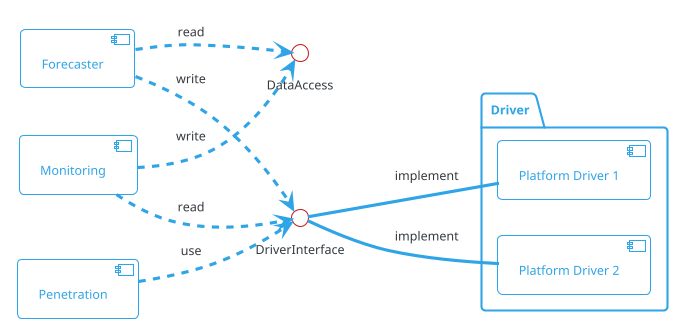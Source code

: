@startuml Business Logic
!theme cerulean-outline
left to right direction
[Penetration] ..> DriverInterface : use
[Monitoring] ..> DriverInterface : read
[Monitoring] ..> DataAccess : write
[Forecaster] ..> DataAccess : read
[Forecaster] ..> DriverInterface : write

package "Driver" {
DriverInterface -- [Platform Driver 1] : implement
DriverInterface -- [Platform Driver 2] : implement
}
@enduml
